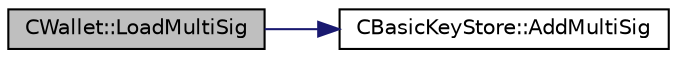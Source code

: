 digraph "CWallet::LoadMultiSig"
{
  edge [fontname="Helvetica",fontsize="10",labelfontname="Helvetica",labelfontsize="10"];
  node [fontname="Helvetica",fontsize="10",shape=record];
  rankdir="LR";
  Node825 [label="CWallet::LoadMultiSig",height=0.2,width=0.4,color="black", fillcolor="grey75", style="filled", fontcolor="black"];
  Node825 -> Node826 [color="midnightblue",fontsize="10",style="solid",fontname="Helvetica"];
  Node826 [label="CBasicKeyStore::AddMultiSig",height=0.2,width=0.4,color="black", fillcolor="white", style="filled",URL="$class_c_basic_key_store.html#aabf67b3fe93f6d3520e1a6d133827f31",tooltip="Support for MultiSig addresses. "];
}
